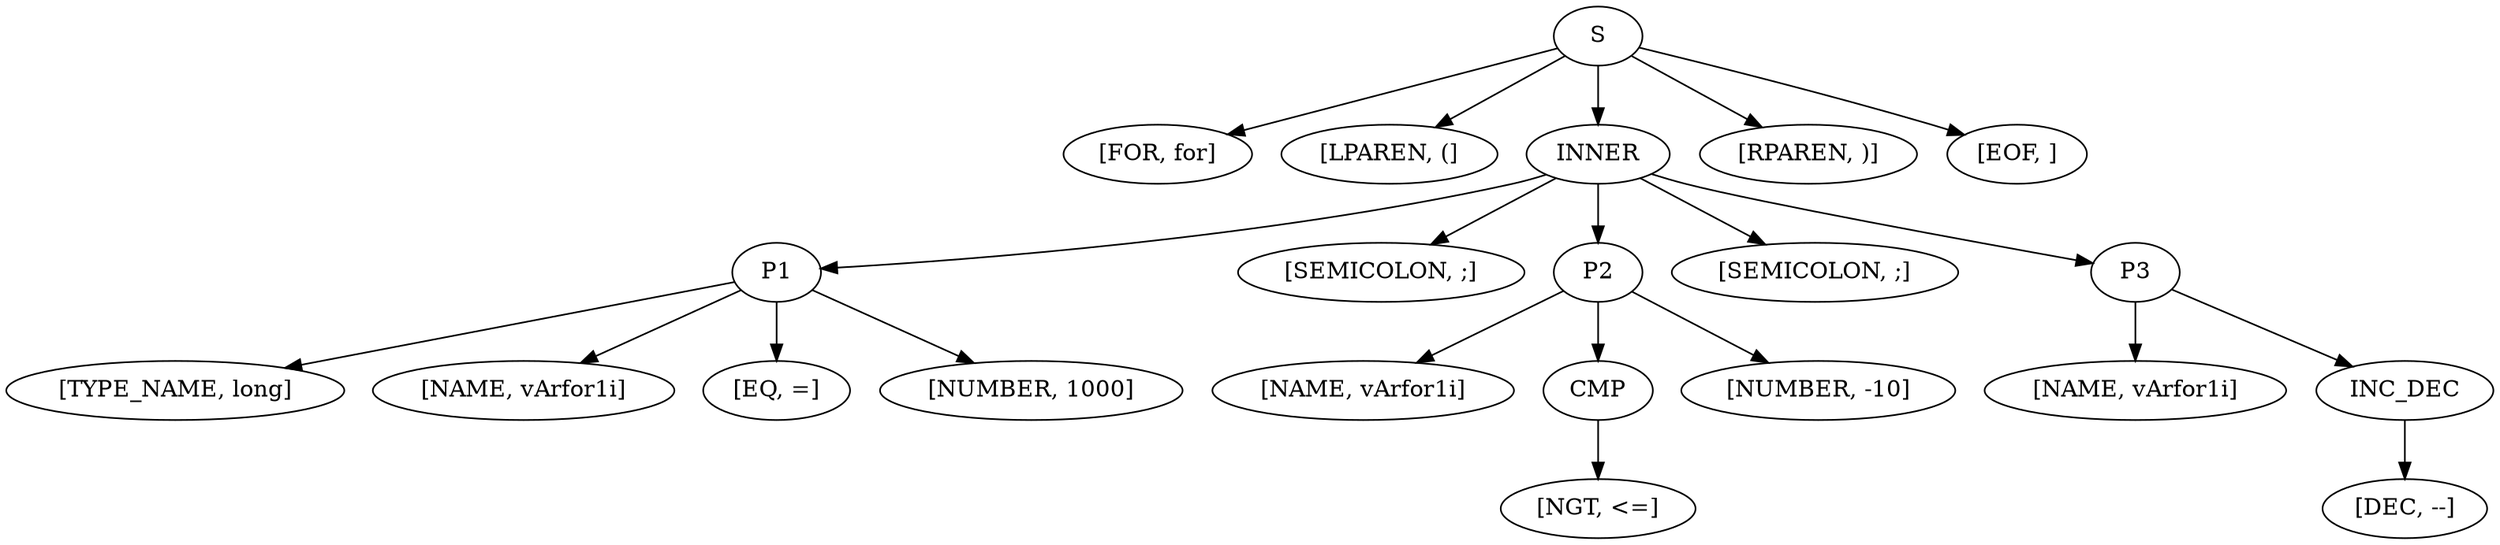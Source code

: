 digraph G {
0 [label = "S"]
1 [label = "[FOR, for]"]
0 -> 1
2 [label = "[LPAREN, (]"]
0 -> 2
3 [label = "INNER"]
0 -> 3
4 [label = "P1"]
3 -> 4
5 [label = "[TYPE_NAME, long]"]
4 -> 5
6 [label = "[NAME, vArfor1i]"]
4 -> 6
7 [label = "[EQ, =]"]
4 -> 7
8 [label = "[NUMBER, 1000]"]
4 -> 8
9 [label = "[SEMICOLON, ;]"]
3 -> 9
10 [label = "P2"]
3 -> 10
11 [label = "[NAME, vArfor1i]"]
10 -> 11
12 [label = "CMP"]
10 -> 12
13 [label = "[NGT, <=]"]
12 -> 13
14 [label = "[NUMBER, -10]"]
10 -> 14
15 [label = "[SEMICOLON, ;]"]
3 -> 15
16 [label = "P3"]
3 -> 16
17 [label = "[NAME, vArfor1i]"]
16 -> 17
18 [label = "INC_DEC"]
16 -> 18
19 [label = "[DEC, --]"]
18 -> 19
20 [label = "[RPAREN, )]"]
0 -> 20
21 [label = "[EOF, ]"]
0 -> 21
}
